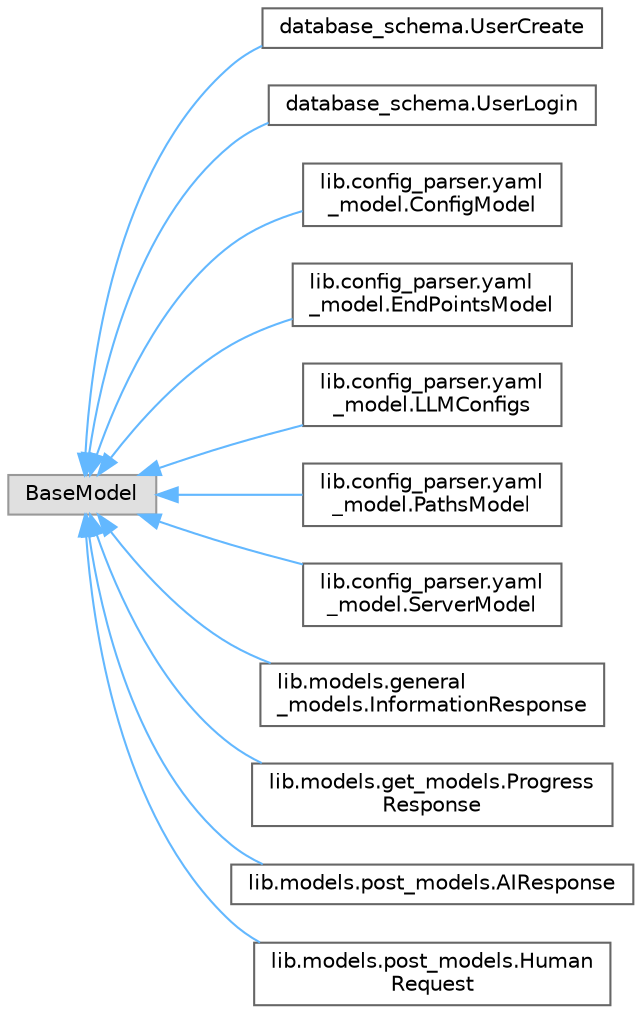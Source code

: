 digraph "Graphical Class Hierarchy"
{
 // LATEX_PDF_SIZE
  bgcolor="transparent";
  edge [fontname=Helvetica,fontsize=10,labelfontname=Helvetica,labelfontsize=10];
  node [fontname=Helvetica,fontsize=10,shape=box,height=0.2,width=0.4];
  rankdir="LR";
  Node0 [id="Node000000",label="BaseModel",height=0.2,width=0.4,color="grey60", fillcolor="#E0E0E0", style="filled",tooltip=" "];
  Node0 -> Node1 [id="edge3_Node000000_Node000001",dir="back",color="steelblue1",style="solid",tooltip=" "];
  Node1 [id="Node000001",label="database_schema.UserCreate",height=0.2,width=0.4,color="grey40", fillcolor="white", style="filled",URL="$classdatabase__schema_1_1UserCreate.html",tooltip=" "];
  Node0 -> Node2 [id="edge4_Node000000_Node000002",dir="back",color="steelblue1",style="solid",tooltip=" "];
  Node2 [id="Node000002",label="database_schema.UserLogin",height=0.2,width=0.4,color="grey40", fillcolor="white", style="filled",URL="$classdatabase__schema_1_1UserLogin.html",tooltip=" "];
  Node0 -> Node3 [id="edge5_Node000000_Node000003",dir="back",color="steelblue1",style="solid",tooltip=" "];
  Node3 [id="Node000003",label="lib.config_parser.yaml\l_model.ConfigModel",height=0.2,width=0.4,color="grey40", fillcolor="white", style="filled",URL="$classlib_1_1config__parser_1_1yaml__model_1_1ConfigModel.html",tooltip=" "];
  Node0 -> Node4 [id="edge6_Node000000_Node000004",dir="back",color="steelblue1",style="solid",tooltip=" "];
  Node4 [id="Node000004",label="lib.config_parser.yaml\l_model.EndPointsModel",height=0.2,width=0.4,color="grey40", fillcolor="white", style="filled",URL="$classlib_1_1config__parser_1_1yaml__model_1_1EndPointsModel.html",tooltip=" "];
  Node0 -> Node5 [id="edge7_Node000000_Node000005",dir="back",color="steelblue1",style="solid",tooltip=" "];
  Node5 [id="Node000005",label="lib.config_parser.yaml\l_model.LLMConfigs",height=0.2,width=0.4,color="grey40", fillcolor="white", style="filled",URL="$classlib_1_1config__parser_1_1yaml__model_1_1LLMConfigs.html",tooltip=" "];
  Node0 -> Node6 [id="edge8_Node000000_Node000006",dir="back",color="steelblue1",style="solid",tooltip=" "];
  Node6 [id="Node000006",label="lib.config_parser.yaml\l_model.PathsModel",height=0.2,width=0.4,color="grey40", fillcolor="white", style="filled",URL="$classlib_1_1config__parser_1_1yaml__model_1_1PathsModel.html",tooltip=" "];
  Node0 -> Node7 [id="edge9_Node000000_Node000007",dir="back",color="steelblue1",style="solid",tooltip=" "];
  Node7 [id="Node000007",label="lib.config_parser.yaml\l_model.ServerModel",height=0.2,width=0.4,color="grey40", fillcolor="white", style="filled",URL="$classlib_1_1config__parser_1_1yaml__model_1_1ServerModel.html",tooltip=" "];
  Node0 -> Node8 [id="edge10_Node000000_Node000008",dir="back",color="steelblue1",style="solid",tooltip=" "];
  Node8 [id="Node000008",label="lib.models.general\l_models.InformationResponse",height=0.2,width=0.4,color="grey40", fillcolor="white", style="filled",URL="$classlib_1_1models_1_1general__models_1_1InformationResponse.html",tooltip=" "];
  Node0 -> Node9 [id="edge11_Node000000_Node000009",dir="back",color="steelblue1",style="solid",tooltip=" "];
  Node9 [id="Node000009",label="lib.models.get_models.Progress\lResponse",height=0.2,width=0.4,color="grey40", fillcolor="white", style="filled",URL="$classlib_1_1models_1_1get__models_1_1ProgressResponse.html",tooltip=" "];
  Node0 -> Node10 [id="edge12_Node000000_Node000010",dir="back",color="steelblue1",style="solid",tooltip=" "];
  Node10 [id="Node000010",label="lib.models.post_models.AIResponse",height=0.2,width=0.4,color="grey40", fillcolor="white", style="filled",URL="$classlib_1_1models_1_1post__models_1_1AIResponse.html",tooltip=" "];
  Node0 -> Node11 [id="edge13_Node000000_Node000011",dir="back",color="steelblue1",style="solid",tooltip=" "];
  Node11 [id="Node000011",label="lib.models.post_models.Human\lRequest",height=0.2,width=0.4,color="grey40", fillcolor="white", style="filled",URL="$classlib_1_1models_1_1post__models_1_1HumanRequest.html",tooltip=" "];
}
